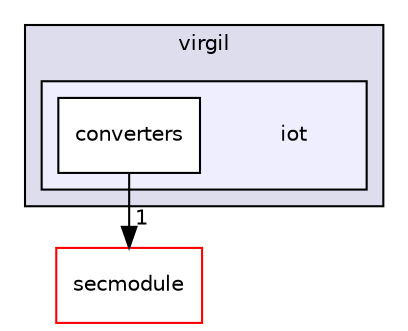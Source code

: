 digraph "iot" {
  compound=true
  node [ fontsize="10", fontname="Helvetica"];
  edge [ labelfontsize="10", labelfontname="Helvetica"];
  subgraph clusterdir_1356799834b846ced2345722bd5c1621 {
    graph [ bgcolor="#ddddee", pencolor="black", label="virgil" fontname="Helvetica", fontsize="10", URL="dir_1356799834b846ced2345722bd5c1621.html"]
  subgraph clusterdir_dfb2b33920a4ad2b04556fa4a3c994d2 {
    graph [ bgcolor="#eeeeff", pencolor="black", label="" URL="dir_dfb2b33920a4ad2b04556fa4a3c994d2.html"];
    dir_dfb2b33920a4ad2b04556fa4a3c994d2 [shape=plaintext label="iot"];
    dir_9c1b45a59b1d615046436d819909df2b [shape=box label="converters" color="black" fillcolor="white" style="filled" URL="dir_9c1b45a59b1d615046436d819909df2b.html"];
  }
  }
  dir_6c7f0c2bb230089ff4f25c4b7818f39c [shape=box label="secmodule" fillcolor="white" style="filled" color="red" URL="dir_6c7f0c2bb230089ff4f25c4b7818f39c.html"];
  dir_9c1b45a59b1d615046436d819909df2b->dir_6c7f0c2bb230089ff4f25c4b7818f39c [headlabel="1", labeldistance=1.5 headhref="dir_000019_000080.html"];
}
